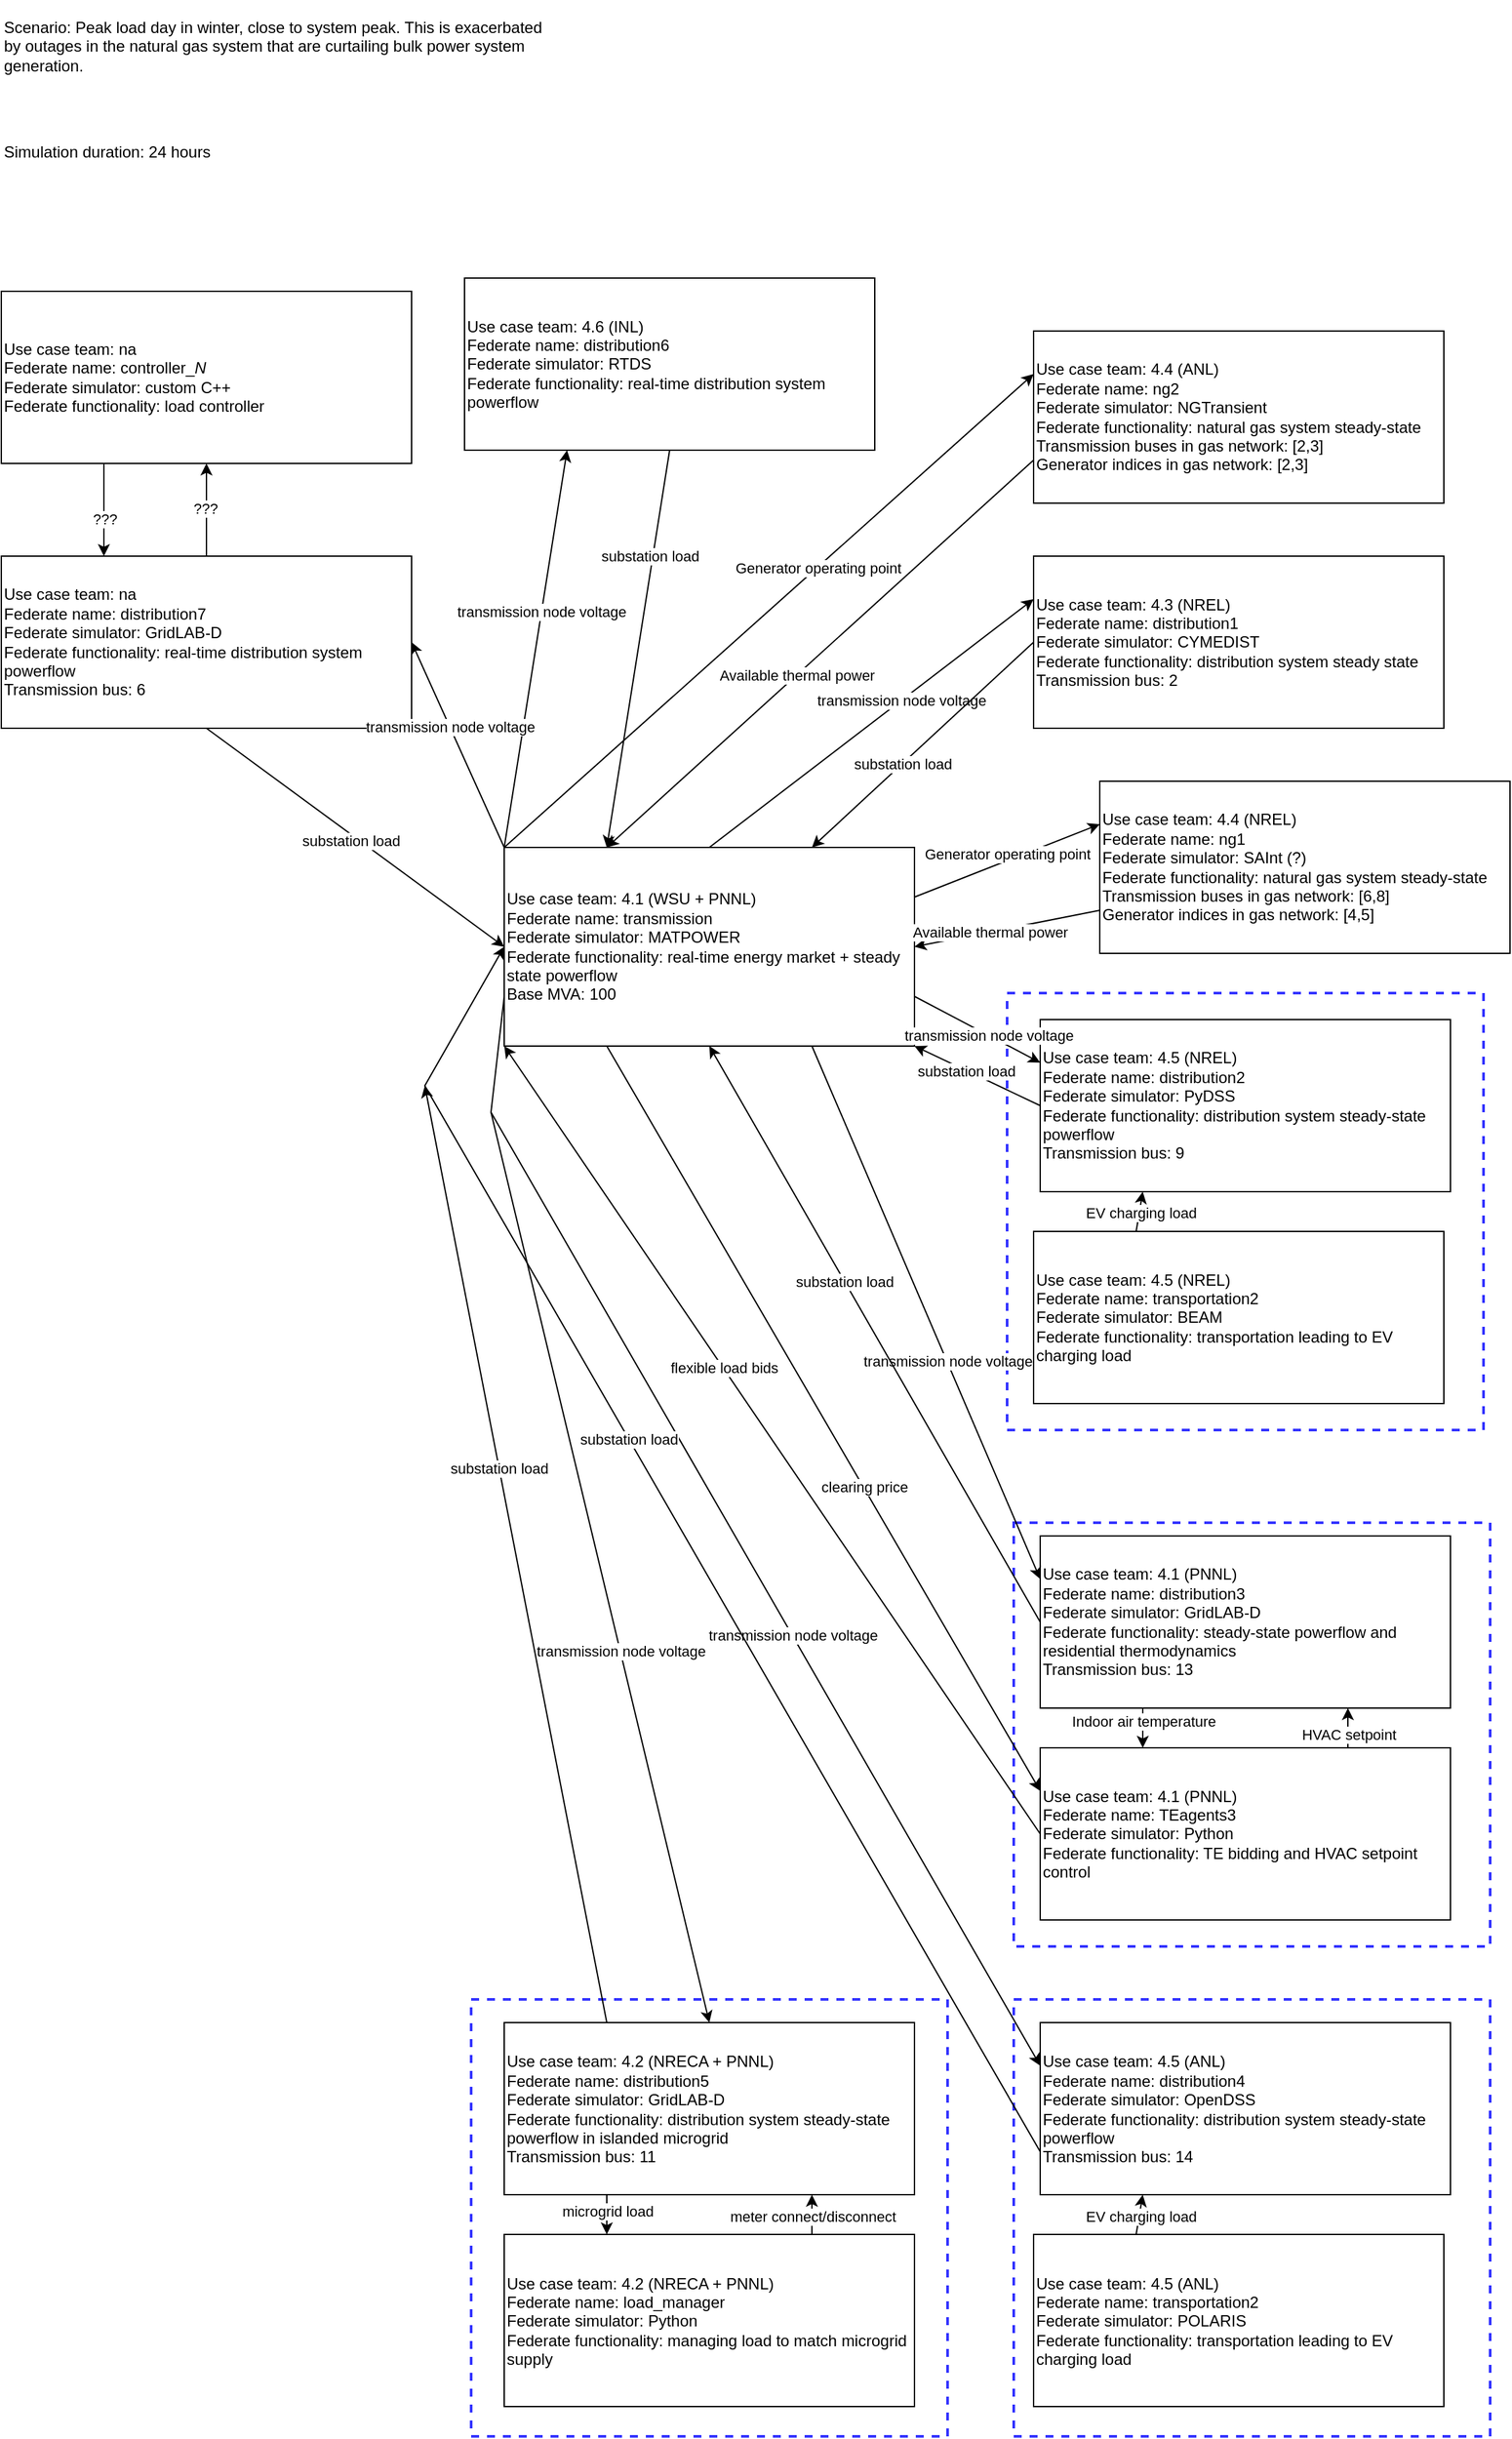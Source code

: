 <mxfile version="20.2.3" type="device"><diagram id="C5RBs43oDa-KdzZeNtuy" name="Page-1"><mxGraphModel dx="1349" dy="1199" grid="1" gridSize="10" guides="1" tooltips="1" connect="1" arrows="1" fold="1" page="1" pageScale="1" pageWidth="1200" pageHeight="1920" math="0" shadow="0"><root><mxCell id="WIyWlLk6GJQsqaUBKTNV-0"/><mxCell id="WIyWlLk6GJQsqaUBKTNV-1" parent="WIyWlLk6GJQsqaUBKTNV-0"/><mxCell id="6RVuMDeWvO8JNdn8MoLl-1" value="" style="rounded=0;whiteSpace=wrap;html=1;dashed=1;fillColor=none;strokeColor=#3333FF;strokeWidth=2;" parent="WIyWlLk6GJQsqaUBKTNV-1" vertex="1"><mxGeometry x="785" y="1540" width="360" height="330" as="geometry"/></mxCell><mxCell id="ZG5moAksp9ta5o2CnKI4-43" value="" style="rounded=0;whiteSpace=wrap;html=1;dashed=1;fillColor=none;strokeColor=#3333FF;strokeWidth=2;" parent="WIyWlLk6GJQsqaUBKTNV-1" vertex="1"><mxGeometry x="375" y="1540" width="360" height="330" as="geometry"/></mxCell><mxCell id="ZG5moAksp9ta5o2CnKI4-33" value="" style="rounded=0;whiteSpace=wrap;html=1;dashed=1;fillColor=none;strokeColor=#3333FF;strokeWidth=2;" parent="WIyWlLk6GJQsqaUBKTNV-1" vertex="1"><mxGeometry x="785" y="1180" width="360" height="320" as="geometry"/></mxCell><mxCell id="ZG5moAksp9ta5o2CnKI4-32" value="" style="rounded=0;whiteSpace=wrap;html=1;dashed=1;fillColor=none;strokeColor=#3333FF;strokeWidth=2;" parent="WIyWlLk6GJQsqaUBKTNV-1" vertex="1"><mxGeometry x="780" y="780" width="360" height="330" as="geometry"/></mxCell><mxCell id="ZG5moAksp9ta5o2CnKI4-1" value="Use case team: 4.1 (WSU + PNNL)&lt;br&gt;Federate name: transmission&lt;br&gt;Federate simulator: MATPOWER&lt;br&gt;Federate functionality: real-time energy market + steady state powerflow&lt;br&gt;Base MVA: 100" style="rounded=0;whiteSpace=wrap;html=1;align=left;" parent="WIyWlLk6GJQsqaUBKTNV-1" vertex="1"><mxGeometry x="400" y="670" width="310" height="150" as="geometry"/></mxCell><mxCell id="ZG5moAksp9ta5o2CnKI4-2" value="Use case team: 4.3 (NREL)&lt;br&gt;Federate name: distribution1&lt;br&gt;Federate simulator: CYMEDIST&lt;br&gt;Federate functionality: distribution system steady state&lt;br&gt;Transmission bus: 2" style="rounded=0;whiteSpace=wrap;html=1;align=left;" parent="WIyWlLk6GJQsqaUBKTNV-1" vertex="1"><mxGeometry x="800" y="450" width="310" height="130" as="geometry"/></mxCell><mxCell id="ZG5moAksp9ta5o2CnKI4-3" value="Use case team: 4.4 (NREL)&lt;br&gt;Federate name: ng1&lt;br&gt;Federate simulator: SAInt (?)&lt;br&gt;Federate functionality: natural gas system steady-state&lt;br&gt;Transmission buses in gas network: [6,8]&lt;br&gt;Generator indices in gas network: [4,5]" style="rounded=0;whiteSpace=wrap;html=1;align=left;" parent="WIyWlLk6GJQsqaUBKTNV-1" vertex="1"><mxGeometry x="850" y="620" width="310" height="130" as="geometry"/></mxCell><mxCell id="ZG5moAksp9ta5o2CnKI4-4" value="Use case team: 4.5 (NREL)&lt;br&gt;Federate name: distribution2&lt;br&gt;Federate simulator: PyDSS&lt;br&gt;Federate functionality: distribution system steady-state powerflow&lt;br&gt;Transmission bus: 9" style="rounded=0;whiteSpace=wrap;html=1;align=left;" parent="WIyWlLk6GJQsqaUBKTNV-1" vertex="1"><mxGeometry x="805" y="800" width="310" height="130" as="geometry"/></mxCell><mxCell id="ZG5moAksp9ta5o2CnKI4-5" value="Use case team: 4.5 (NREL)&lt;br&gt;Federate name: transportation2&lt;br&gt;Federate simulator: BEAM&lt;br&gt;Federate functionality: transportation leading to EV charging load" style="rounded=0;whiteSpace=wrap;html=1;align=left;" parent="WIyWlLk6GJQsqaUBKTNV-1" vertex="1"><mxGeometry x="800" y="960" width="310" height="130" as="geometry"/></mxCell><mxCell id="ZG5moAksp9ta5o2CnKI4-6" value="" style="endArrow=classic;html=1;rounded=0;exitX=0.5;exitY=0;exitDx=0;exitDy=0;entryX=0;entryY=0.25;entryDx=0;entryDy=0;" parent="WIyWlLk6GJQsqaUBKTNV-1" source="ZG5moAksp9ta5o2CnKI4-1" target="ZG5moAksp9ta5o2CnKI4-2" edge="1"><mxGeometry width="50" height="50" relative="1" as="geometry"><mxPoint x="810" y="480" as="sourcePoint"/><mxPoint x="860" y="430" as="targetPoint"/></mxGeometry></mxCell><mxCell id="ZG5moAksp9ta5o2CnKI4-7" value="transmission node voltage" style="edgeLabel;html=1;align=center;verticalAlign=middle;resizable=0;points=[];" parent="ZG5moAksp9ta5o2CnKI4-6" vertex="1" connectable="0"><mxGeometry x="0.184" relative="1" as="geometry"><mxPoint as="offset"/></mxGeometry></mxCell><mxCell id="ZG5moAksp9ta5o2CnKI4-8" value="" style="endArrow=classic;html=1;rounded=0;exitX=0;exitY=0.5;exitDx=0;exitDy=0;entryX=0.75;entryY=0;entryDx=0;entryDy=0;" parent="WIyWlLk6GJQsqaUBKTNV-1" source="ZG5moAksp9ta5o2CnKI4-2" target="ZG5moAksp9ta5o2CnKI4-1" edge="1"><mxGeometry width="50" height="50" relative="1" as="geometry"><mxPoint x="437.5" y="360" as="sourcePoint"/><mxPoint x="830" y="92.5" as="targetPoint"/></mxGeometry></mxCell><mxCell id="ZG5moAksp9ta5o2CnKI4-9" value="substation load" style="edgeLabel;html=1;align=center;verticalAlign=middle;resizable=0;points=[];" parent="ZG5moAksp9ta5o2CnKI4-8" vertex="1" connectable="0"><mxGeometry x="0.184" relative="1" as="geometry"><mxPoint as="offset"/></mxGeometry></mxCell><mxCell id="ZG5moAksp9ta5o2CnKI4-10" value="" style="endArrow=classic;html=1;rounded=0;exitX=1;exitY=0.25;exitDx=0;exitDy=0;entryX=0;entryY=0.25;entryDx=0;entryDy=0;" parent="WIyWlLk6GJQsqaUBKTNV-1" source="ZG5moAksp9ta5o2CnKI4-1" target="ZG5moAksp9ta5o2CnKI4-3" edge="1"><mxGeometry width="50" height="50" relative="1" as="geometry"><mxPoint x="437.5" y="360" as="sourcePoint"/><mxPoint x="830" y="92.5" as="targetPoint"/></mxGeometry></mxCell><mxCell id="ZG5moAksp9ta5o2CnKI4-11" value="Generator operating point" style="edgeLabel;html=1;align=center;verticalAlign=middle;resizable=0;points=[];" parent="ZG5moAksp9ta5o2CnKI4-10" vertex="1" connectable="0"><mxGeometry x="0.184" relative="1" as="geometry"><mxPoint x="-13" as="offset"/></mxGeometry></mxCell><mxCell id="ZG5moAksp9ta5o2CnKI4-12" value="" style="endArrow=classic;html=1;rounded=0;exitX=0;exitY=0.75;exitDx=0;exitDy=0;entryX=1;entryY=0.5;entryDx=0;entryDy=0;" parent="WIyWlLk6GJQsqaUBKTNV-1" source="ZG5moAksp9ta5o2CnKI4-3" target="ZG5moAksp9ta5o2CnKI4-1" edge="1"><mxGeometry width="50" height="50" relative="1" as="geometry"><mxPoint x="670" y="392.5" as="sourcePoint"/><mxPoint x="820" y="292.5" as="targetPoint"/></mxGeometry></mxCell><mxCell id="ZG5moAksp9ta5o2CnKI4-13" value="Available thermal power" style="edgeLabel;html=1;align=center;verticalAlign=middle;resizable=0;points=[];" parent="ZG5moAksp9ta5o2CnKI4-12" vertex="1" connectable="0"><mxGeometry x="0.184" relative="1" as="geometry"><mxPoint as="offset"/></mxGeometry></mxCell><mxCell id="ZG5moAksp9ta5o2CnKI4-14" value="" style="endArrow=classic;html=1;rounded=0;exitX=1;exitY=0.75;exitDx=0;exitDy=0;entryX=0;entryY=0.25;entryDx=0;entryDy=0;" parent="WIyWlLk6GJQsqaUBKTNV-1" source="ZG5moAksp9ta5o2CnKI4-1" target="ZG5moAksp9ta5o2CnKI4-4" edge="1"><mxGeometry width="50" height="50" relative="1" as="geometry"><mxPoint x="570" y="630" as="sourcePoint"/><mxPoint x="720" y="530" as="targetPoint"/></mxGeometry></mxCell><mxCell id="ZG5moAksp9ta5o2CnKI4-15" value="transmission node voltage" style="edgeLabel;html=1;align=center;verticalAlign=middle;resizable=0;points=[];" parent="ZG5moAksp9ta5o2CnKI4-14" vertex="1" connectable="0"><mxGeometry x="0.184" relative="1" as="geometry"><mxPoint as="offset"/></mxGeometry></mxCell><mxCell id="ZG5moAksp9ta5o2CnKI4-16" value="" style="endArrow=classic;html=1;rounded=0;exitX=0;exitY=0.5;exitDx=0;exitDy=0;entryX=1;entryY=1;entryDx=0;entryDy=0;" parent="WIyWlLk6GJQsqaUBKTNV-1" source="ZG5moAksp9ta5o2CnKI4-4" target="ZG5moAksp9ta5o2CnKI4-1" edge="1"><mxGeometry width="50" height="50" relative="1" as="geometry"><mxPoint x="800" y="537" as="sourcePoint"/><mxPoint x="650" y="604.5" as="targetPoint"/></mxGeometry></mxCell><mxCell id="ZG5moAksp9ta5o2CnKI4-17" value="substation load" style="edgeLabel;html=1;align=center;verticalAlign=middle;resizable=0;points=[];" parent="ZG5moAksp9ta5o2CnKI4-16" vertex="1" connectable="0"><mxGeometry x="0.184" relative="1" as="geometry"><mxPoint as="offset"/></mxGeometry></mxCell><mxCell id="ZG5moAksp9ta5o2CnKI4-20" value="" style="endArrow=classic;html=1;rounded=0;exitX=0.25;exitY=0;exitDx=0;exitDy=0;entryX=0.25;entryY=1;entryDx=0;entryDy=0;" parent="WIyWlLk6GJQsqaUBKTNV-1" source="ZG5moAksp9ta5o2CnKI4-5" target="ZG5moAksp9ta5o2CnKI4-4" edge="1"><mxGeometry width="50" height="50" relative="1" as="geometry"><mxPoint x="660" y="715" as="sourcePoint"/><mxPoint x="510" y="782.5" as="targetPoint"/></mxGeometry></mxCell><mxCell id="ZG5moAksp9ta5o2CnKI4-21" value="EV charging load" style="edgeLabel;html=1;align=center;verticalAlign=middle;resizable=0;points=[];" parent="ZG5moAksp9ta5o2CnKI4-20" vertex="1" connectable="0"><mxGeometry x="0.184" relative="1" as="geometry"><mxPoint y="4" as="offset"/></mxGeometry></mxCell><mxCell id="ZG5moAksp9ta5o2CnKI4-22" value="Use case team: 4.1 (PNNL)&lt;br&gt;Federate name: distribution3&lt;br&gt;Federate simulator: GridLAB-D&lt;br&gt;Federate functionality: steady-state powerflow and residential thermodynamics&lt;br&gt;Transmission bus: 13" style="rounded=0;whiteSpace=wrap;html=1;align=left;" parent="WIyWlLk6GJQsqaUBKTNV-1" vertex="1"><mxGeometry x="805" y="1190" width="310" height="130" as="geometry"/></mxCell><mxCell id="ZG5moAksp9ta5o2CnKI4-23" value="" style="endArrow=classic;html=1;rounded=0;exitX=0.75;exitY=1;exitDx=0;exitDy=0;entryX=0;entryY=0.25;entryDx=0;entryDy=0;" parent="WIyWlLk6GJQsqaUBKTNV-1" source="ZG5moAksp9ta5o2CnKI4-1" target="ZG5moAksp9ta5o2CnKI4-22" edge="1"><mxGeometry width="50" height="50" relative="1" as="geometry"><mxPoint x="350" y="872.5" as="sourcePoint"/><mxPoint x="742.5" y="605" as="targetPoint"/></mxGeometry></mxCell><mxCell id="ZG5moAksp9ta5o2CnKI4-24" value="transmission node voltage" style="edgeLabel;html=1;align=center;verticalAlign=middle;resizable=0;points=[];" parent="ZG5moAksp9ta5o2CnKI4-23" vertex="1" connectable="0"><mxGeometry x="0.184" relative="1" as="geometry"><mxPoint as="offset"/></mxGeometry></mxCell><mxCell id="ZG5moAksp9ta5o2CnKI4-25" value="" style="endArrow=classic;html=1;rounded=0;exitX=0;exitY=0.5;exitDx=0;exitDy=0;entryX=0.5;entryY=1;entryDx=0;entryDy=0;" parent="WIyWlLk6GJQsqaUBKTNV-1" source="ZG5moAksp9ta5o2CnKI4-22" target="ZG5moAksp9ta5o2CnKI4-1" edge="1"><mxGeometry width="50" height="50" relative="1" as="geometry"><mxPoint x="565" y="620" as="sourcePoint"/><mxPoint x="250" y="855" as="targetPoint"/></mxGeometry></mxCell><mxCell id="ZG5moAksp9ta5o2CnKI4-26" value="substation load" style="edgeLabel;html=1;align=center;verticalAlign=middle;resizable=0;points=[];" parent="ZG5moAksp9ta5o2CnKI4-25" vertex="1" connectable="0"><mxGeometry x="0.184" relative="1" as="geometry"><mxPoint as="offset"/></mxGeometry></mxCell><mxCell id="ZG5moAksp9ta5o2CnKI4-27" value="Use case team: 4.1 (PNNL)&lt;br&gt;Federate name: TEagents3&lt;br&gt;Federate simulator: Python&lt;br&gt;Federate functionality: TE bidding and HVAC setpoint control" style="rounded=0;whiteSpace=wrap;html=1;align=left;" parent="WIyWlLk6GJQsqaUBKTNV-1" vertex="1"><mxGeometry x="805" y="1350" width="310" height="130" as="geometry"/></mxCell><mxCell id="ZG5moAksp9ta5o2CnKI4-28" value="" style="endArrow=classic;html=1;rounded=0;exitX=0.25;exitY=1;exitDx=0;exitDy=0;entryX=0;entryY=0.25;entryDx=0;entryDy=0;" parent="WIyWlLk6GJQsqaUBKTNV-1" source="ZG5moAksp9ta5o2CnKI4-1" target="ZG5moAksp9ta5o2CnKI4-27" edge="1"><mxGeometry width="50" height="50" relative="1" as="geometry"><mxPoint x="467.5" y="560" as="sourcePoint"/><mxPoint x="695" y="882.5" as="targetPoint"/></mxGeometry></mxCell><mxCell id="ZG5moAksp9ta5o2CnKI4-29" value="clearing price" style="edgeLabel;html=1;align=center;verticalAlign=middle;resizable=0;points=[];" parent="ZG5moAksp9ta5o2CnKI4-28" vertex="1" connectable="0"><mxGeometry x="0.184" relative="1" as="geometry"><mxPoint as="offset"/></mxGeometry></mxCell><mxCell id="ZG5moAksp9ta5o2CnKI4-30" value="" style="endArrow=classic;html=1;rounded=0;exitX=0;exitY=0.5;exitDx=0;exitDy=0;entryX=0;entryY=1;entryDx=0;entryDy=0;" parent="WIyWlLk6GJQsqaUBKTNV-1" source="ZG5moAksp9ta5o2CnKI4-27" target="ZG5moAksp9ta5o2CnKI4-1" edge="1"><mxGeometry width="50" height="50" relative="1" as="geometry"><mxPoint x="695" y="915" as="sourcePoint"/><mxPoint x="390" y="560" as="targetPoint"/></mxGeometry></mxCell><mxCell id="ZG5moAksp9ta5o2CnKI4-31" value="flexible load bids" style="edgeLabel;html=1;align=center;verticalAlign=middle;resizable=0;points=[];" parent="ZG5moAksp9ta5o2CnKI4-30" vertex="1" connectable="0"><mxGeometry x="0.184" relative="1" as="geometry"><mxPoint as="offset"/></mxGeometry></mxCell><mxCell id="ZG5moAksp9ta5o2CnKI4-34" value="" style="endArrow=classic;html=1;rounded=0;entryX=0.25;entryY=0;entryDx=0;entryDy=0;exitX=0.25;exitY=1;exitDx=0;exitDy=0;" parent="WIyWlLk6GJQsqaUBKTNV-1" source="ZG5moAksp9ta5o2CnKI4-22" target="ZG5moAksp9ta5o2CnKI4-27" edge="1"><mxGeometry width="50" height="50" relative="1" as="geometry"><mxPoint x="580" y="1080" as="sourcePoint"/><mxPoint x="820" y="972.5" as="targetPoint"/></mxGeometry></mxCell><mxCell id="ZG5moAksp9ta5o2CnKI4-35" value="Indoor air temperature" style="edgeLabel;html=1;align=center;verticalAlign=middle;resizable=0;points=[];" parent="ZG5moAksp9ta5o2CnKI4-34" vertex="1" connectable="0"><mxGeometry x="0.184" relative="1" as="geometry"><mxPoint y="-8" as="offset"/></mxGeometry></mxCell><mxCell id="ZG5moAksp9ta5o2CnKI4-36" value="" style="endArrow=classic;html=1;rounded=0;entryX=0.75;entryY=1;entryDx=0;entryDy=0;exitX=0.75;exitY=0;exitDx=0;exitDy=0;" parent="WIyWlLk6GJQsqaUBKTNV-1" source="ZG5moAksp9ta5o2CnKI4-27" target="ZG5moAksp9ta5o2CnKI4-22" edge="1"><mxGeometry width="50" height="50" relative="1" as="geometry"><mxPoint x="1042.5" y="940" as="sourcePoint"/><mxPoint x="1042.5" y="910" as="targetPoint"/></mxGeometry></mxCell><mxCell id="ZG5moAksp9ta5o2CnKI4-37" value="HVAC setpoint" style="edgeLabel;html=1;align=center;verticalAlign=middle;resizable=0;points=[];" parent="ZG5moAksp9ta5o2CnKI4-36" vertex="1" connectable="0"><mxGeometry x="0.184" relative="1" as="geometry"><mxPoint y="8" as="offset"/></mxGeometry></mxCell><mxCell id="ZG5moAksp9ta5o2CnKI4-38" value="Use case team: 4.4 (ANL)&lt;br&gt;Federate name: ng2&lt;br&gt;Federate simulator: NGTransient&lt;br&gt;Federate functionality: natural gas system steady-state&lt;br&gt;Transmission buses in gas network: [2,3]&lt;br&gt;Generator indices in gas network: [2,3]" style="rounded=0;whiteSpace=wrap;html=1;align=left;" parent="WIyWlLk6GJQsqaUBKTNV-1" vertex="1"><mxGeometry x="800" y="280" width="310" height="130" as="geometry"/></mxCell><mxCell id="ZG5moAksp9ta5o2CnKI4-39" value="" style="endArrow=classic;html=1;rounded=0;exitX=0;exitY=0;exitDx=0;exitDy=0;entryX=0;entryY=0.25;entryDx=0;entryDy=0;" parent="WIyWlLk6GJQsqaUBKTNV-1" source="ZG5moAksp9ta5o2CnKI4-1" target="ZG5moAksp9ta5o2CnKI4-38" edge="1"><mxGeometry width="50" height="50" relative="1" as="geometry"><mxPoint x="440" y="495" as="sourcePoint"/><mxPoint x="760" y="380" as="targetPoint"/></mxGeometry></mxCell><mxCell id="ZG5moAksp9ta5o2CnKI4-40" value="Generator operating point" style="edgeLabel;html=1;align=center;verticalAlign=middle;resizable=0;points=[];" parent="ZG5moAksp9ta5o2CnKI4-39" vertex="1" connectable="0"><mxGeometry x="0.184" relative="1" as="geometry"><mxPoint as="offset"/></mxGeometry></mxCell><mxCell id="ZG5moAksp9ta5o2CnKI4-41" value="" style="endArrow=classic;html=1;rounded=0;exitX=0;exitY=0.75;exitDx=0;exitDy=0;entryX=0.25;entryY=0;entryDx=0;entryDy=0;" parent="WIyWlLk6GJQsqaUBKTNV-1" source="ZG5moAksp9ta5o2CnKI4-38" target="ZG5moAksp9ta5o2CnKI4-1" edge="1"><mxGeometry width="50" height="50" relative="1" as="geometry"><mxPoint x="595" y="505" as="sourcePoint"/><mxPoint x="440" y="490" as="targetPoint"/></mxGeometry></mxCell><mxCell id="ZG5moAksp9ta5o2CnKI4-42" value="Available thermal power" style="edgeLabel;html=1;align=center;verticalAlign=middle;resizable=0;points=[];" parent="ZG5moAksp9ta5o2CnKI4-41" vertex="1" connectable="0"><mxGeometry x="0.184" relative="1" as="geometry"><mxPoint x="11" y="-11" as="offset"/></mxGeometry></mxCell><mxCell id="ZG5moAksp9ta5o2CnKI4-46" value="Use case team: 4.5 (ANL)&lt;br&gt;Federate name: distribution4&lt;br&gt;Federate simulator: OpenDSS&lt;br&gt;Federate functionality: distribution system steady-state powerflow&lt;br&gt;Transmission bus: 14" style="rounded=0;whiteSpace=wrap;html=1;align=left;" parent="WIyWlLk6GJQsqaUBKTNV-1" vertex="1"><mxGeometry x="805" y="1557.5" width="310" height="130" as="geometry"/></mxCell><mxCell id="ZG5moAksp9ta5o2CnKI4-47" value="Use case team: 4.5 (ANL)&lt;br&gt;Federate name: transportation2&lt;br&gt;Federate simulator: POLARIS&lt;br&gt;Federate functionality: transportation leading to EV charging load" style="rounded=0;whiteSpace=wrap;html=1;align=left;" parent="WIyWlLk6GJQsqaUBKTNV-1" vertex="1"><mxGeometry x="800" y="1717.5" width="310" height="130" as="geometry"/></mxCell><mxCell id="ZG5moAksp9ta5o2CnKI4-48" value="" style="endArrow=classic;html=1;rounded=0;exitX=0;exitY=0.75;exitDx=0;exitDy=0;entryX=0;entryY=0.25;entryDx=0;entryDy=0;" parent="WIyWlLk6GJQsqaUBKTNV-1" source="ZG5moAksp9ta5o2CnKI4-1" target="ZG5moAksp9ta5o2CnKI4-46" edge="1"><mxGeometry width="50" height="50" relative="1" as="geometry"><mxPoint x="710" y="1540" as="sourcePoint"/><mxPoint x="720" y="1287.5" as="targetPoint"/><Array as="points"><mxPoint x="390" y="870"/></Array></mxGeometry></mxCell><mxCell id="ZG5moAksp9ta5o2CnKI4-49" value="transmission node voltage" style="edgeLabel;html=1;align=center;verticalAlign=middle;resizable=0;points=[];" parent="ZG5moAksp9ta5o2CnKI4-48" vertex="1" connectable="0"><mxGeometry x="0.184" relative="1" as="geometry"><mxPoint as="offset"/></mxGeometry></mxCell><mxCell id="ZG5moAksp9ta5o2CnKI4-50" value="" style="endArrow=classic;html=1;rounded=0;exitX=0;exitY=0.75;exitDx=0;exitDy=0;entryX=0;entryY=0.5;entryDx=0;entryDy=0;" parent="WIyWlLk6GJQsqaUBKTNV-1" source="ZG5moAksp9ta5o2CnKI4-46" target="ZG5moAksp9ta5o2CnKI4-1" edge="1"><mxGeometry width="50" height="50" relative="1" as="geometry"><mxPoint x="800" y="1294.5" as="sourcePoint"/><mxPoint x="710" y="1577.5" as="targetPoint"/><Array as="points"><mxPoint x="340" y="850"/></Array></mxGeometry></mxCell><mxCell id="ZG5moAksp9ta5o2CnKI4-51" value="substation load" style="edgeLabel;html=1;align=center;verticalAlign=middle;resizable=0;points=[];" parent="ZG5moAksp9ta5o2CnKI4-50" vertex="1" connectable="0"><mxGeometry x="0.184" relative="1" as="geometry"><mxPoint as="offset"/></mxGeometry></mxCell><mxCell id="ZG5moAksp9ta5o2CnKI4-52" value="" style="endArrow=classic;html=1;rounded=0;exitX=0.25;exitY=0;exitDx=0;exitDy=0;entryX=0.25;entryY=1;entryDx=0;entryDy=0;" parent="WIyWlLk6GJQsqaUBKTNV-1" source="ZG5moAksp9ta5o2CnKI4-47" target="ZG5moAksp9ta5o2CnKI4-46" edge="1"><mxGeometry width="50" height="50" relative="1" as="geometry"><mxPoint x="660" y="1472.5" as="sourcePoint"/><mxPoint x="510" y="1540" as="targetPoint"/></mxGeometry></mxCell><mxCell id="ZG5moAksp9ta5o2CnKI4-53" value="EV charging load" style="edgeLabel;html=1;align=center;verticalAlign=middle;resizable=0;points=[];" parent="ZG5moAksp9ta5o2CnKI4-52" vertex="1" connectable="0"><mxGeometry x="0.184" relative="1" as="geometry"><mxPoint y="4" as="offset"/></mxGeometry></mxCell><mxCell id="ZG5moAksp9ta5o2CnKI4-57" value="&lt;span style=&quot;&quot;&gt;Scenario: Peak load day in winter, close to system peak. This is exacerbated by outages in the natural gas system that are curtailing bulk power system generation.&lt;/span&gt;" style="text;html=1;strokeColor=none;fillColor=none;align=left;verticalAlign=middle;whiteSpace=wrap;rounded=0;dashed=1;" parent="WIyWlLk6GJQsqaUBKTNV-1" vertex="1"><mxGeometry x="20" y="30" width="410" height="70" as="geometry"/></mxCell><mxCell id="ZG5moAksp9ta5o2CnKI4-58" value="&lt;span style=&quot;&quot;&gt;Simulation duration: 24 hours&lt;br&gt;&lt;/span&gt;" style="text;html=1;strokeColor=none;fillColor=none;align=left;verticalAlign=middle;whiteSpace=wrap;rounded=0;dashed=1;" parent="WIyWlLk6GJQsqaUBKTNV-1" vertex="1"><mxGeometry x="20" y="110" width="410" height="70" as="geometry"/></mxCell><mxCell id="6RVuMDeWvO8JNdn8MoLl-0" value="Use case team: 4.2 (NRECA + PNNL)&lt;br&gt;Federate name: distribution5&lt;br&gt;Federate simulator: GridLAB-D&lt;br&gt;Federate functionality: distribution system steady-state powerflow in islanded microgrid&lt;br&gt;Transmission bus: 11" style="rounded=0;whiteSpace=wrap;html=1;align=left;" parent="WIyWlLk6GJQsqaUBKTNV-1" vertex="1"><mxGeometry x="400" y="1557.5" width="310" height="130" as="geometry"/></mxCell><mxCell id="6RVuMDeWvO8JNdn8MoLl-2" value="Use case team: 4.2 (NRECA + PNNL)&lt;br&gt;Federate name: load_manager&lt;br&gt;Federate simulator: Python&lt;br&gt;Federate functionality: managing load to match microgrid supply" style="rounded=0;whiteSpace=wrap;html=1;align=left;" parent="WIyWlLk6GJQsqaUBKTNV-1" vertex="1"><mxGeometry x="400" y="1717.5" width="310" height="130" as="geometry"/></mxCell><mxCell id="6RVuMDeWvO8JNdn8MoLl-3" value="" style="endArrow=classic;html=1;rounded=0;entryX=0.25;entryY=0;entryDx=0;entryDy=0;exitX=0.25;exitY=1;exitDx=0;exitDy=0;" parent="WIyWlLk6GJQsqaUBKTNV-1" source="6RVuMDeWvO8JNdn8MoLl-0" target="6RVuMDeWvO8JNdn8MoLl-2" edge="1"><mxGeometry width="50" height="50" relative="1" as="geometry"><mxPoint x="633" y="1690" as="sourcePoint"/><mxPoint x="632.5" y="1710" as="targetPoint"/></mxGeometry></mxCell><mxCell id="6RVuMDeWvO8JNdn8MoLl-4" value="microgrid load" style="edgeLabel;html=1;align=center;verticalAlign=middle;resizable=0;points=[];" parent="6RVuMDeWvO8JNdn8MoLl-3" vertex="1" connectable="0"><mxGeometry x="0.184" relative="1" as="geometry"><mxPoint y="-6" as="offset"/></mxGeometry></mxCell><mxCell id="6RVuMDeWvO8JNdn8MoLl-5" value="" style="endArrow=classic;html=1;rounded=0;entryX=0.75;entryY=1;entryDx=0;entryDy=0;exitX=0.75;exitY=0;exitDx=0;exitDy=0;" parent="WIyWlLk6GJQsqaUBKTNV-1" source="6RVuMDeWvO8JNdn8MoLl-2" target="6RVuMDeWvO8JNdn8MoLl-0" edge="1"><mxGeometry width="50" height="50" relative="1" as="geometry"><mxPoint x="1057.5" y="1370" as="sourcePoint"/><mxPoint x="1057.5" y="1340" as="targetPoint"/></mxGeometry></mxCell><mxCell id="6RVuMDeWvO8JNdn8MoLl-6" value="meter connect/disconnect" style="edgeLabel;html=1;align=center;verticalAlign=middle;resizable=0;points=[];" parent="6RVuMDeWvO8JNdn8MoLl-5" vertex="1" connectable="0"><mxGeometry x="0.184" relative="1" as="geometry"><mxPoint y="4" as="offset"/></mxGeometry></mxCell><mxCell id="6RVuMDeWvO8JNdn8MoLl-7" value="" style="endArrow=classic;html=1;rounded=0;exitX=0.25;exitY=0;exitDx=0;exitDy=0;" parent="WIyWlLk6GJQsqaUBKTNV-1" source="6RVuMDeWvO8JNdn8MoLl-0" edge="1"><mxGeometry width="50" height="50" relative="1" as="geometry"><mxPoint x="815" y="1665" as="sourcePoint"/><mxPoint x="340" y="850" as="targetPoint"/></mxGeometry></mxCell><mxCell id="6RVuMDeWvO8JNdn8MoLl-8" value="substation load" style="edgeLabel;html=1;align=center;verticalAlign=middle;resizable=0;points=[];" parent="6RVuMDeWvO8JNdn8MoLl-7" vertex="1" connectable="0"><mxGeometry x="0.184" relative="1" as="geometry"><mxPoint as="offset"/></mxGeometry></mxCell><mxCell id="6RVuMDeWvO8JNdn8MoLl-9" value="" style="endArrow=classic;html=1;rounded=0;entryX=0.5;entryY=0;entryDx=0;entryDy=0;" parent="WIyWlLk6GJQsqaUBKTNV-1" target="6RVuMDeWvO8JNdn8MoLl-0" edge="1"><mxGeometry width="50" height="50" relative="1" as="geometry"><mxPoint x="390" y="870" as="sourcePoint"/><mxPoint x="815" y="1600" as="targetPoint"/></mxGeometry></mxCell><mxCell id="6RVuMDeWvO8JNdn8MoLl-10" value="transmission node voltage" style="edgeLabel;html=1;align=center;verticalAlign=middle;resizable=0;points=[];" parent="6RVuMDeWvO8JNdn8MoLl-9" vertex="1" connectable="0"><mxGeometry x="0.184" relative="1" as="geometry"><mxPoint as="offset"/></mxGeometry></mxCell><mxCell id="UTjfeCBuWh3h_UTqT7Jq-0" value="Use case team: 4.6 (INL)&lt;br&gt;Federate name: distribution6&lt;br&gt;Federate simulator: RTDS&lt;br&gt;Federate functionality: real-time distribution system powerflow&lt;br&gt;" style="rounded=0;whiteSpace=wrap;html=1;align=left;" parent="WIyWlLk6GJQsqaUBKTNV-1" vertex="1"><mxGeometry x="370" y="240" width="310" height="130" as="geometry"/></mxCell><mxCell id="UTjfeCBuWh3h_UTqT7Jq-1" value="" style="endArrow=classic;html=1;rounded=0;exitX=0;exitY=0;exitDx=0;exitDy=0;entryX=0.25;entryY=1;entryDx=0;entryDy=0;" parent="WIyWlLk6GJQsqaUBKTNV-1" source="ZG5moAksp9ta5o2CnKI4-1" target="UTjfeCBuWh3h_UTqT7Jq-0" edge="1"><mxGeometry width="50" height="50" relative="1" as="geometry"><mxPoint x="565" y="680" as="sourcePoint"/><mxPoint x="810" y="492.5" as="targetPoint"/></mxGeometry></mxCell><mxCell id="UTjfeCBuWh3h_UTqT7Jq-2" value="transmission node voltage" style="edgeLabel;html=1;align=center;verticalAlign=middle;resizable=0;points=[];" parent="UTjfeCBuWh3h_UTqT7Jq-1" vertex="1" connectable="0"><mxGeometry x="0.184" relative="1" as="geometry"><mxPoint as="offset"/></mxGeometry></mxCell><mxCell id="UTjfeCBuWh3h_UTqT7Jq-3" value="" style="endArrow=classic;html=1;rounded=0;exitX=0.5;exitY=1;exitDx=0;exitDy=0;entryX=0.25;entryY=0;entryDx=0;entryDy=0;" parent="WIyWlLk6GJQsqaUBKTNV-1" source="UTjfeCBuWh3h_UTqT7Jq-0" target="ZG5moAksp9ta5o2CnKI4-1" edge="1"><mxGeometry width="50" height="50" relative="1" as="geometry"><mxPoint x="810" y="525" as="sourcePoint"/><mxPoint x="480" y="660" as="targetPoint"/></mxGeometry></mxCell><mxCell id="UTjfeCBuWh3h_UTqT7Jq-4" value="substation load" style="edgeLabel;html=1;align=center;verticalAlign=middle;resizable=0;points=[];" parent="UTjfeCBuWh3h_UTqT7Jq-3" vertex="1" connectable="0"><mxGeometry x="0.184" relative="1" as="geometry"><mxPoint x="13" y="-98" as="offset"/></mxGeometry></mxCell><mxCell id="esGSAPxnng82cYPY9z46-0" value="Use case team: na&lt;br&gt;Federate name: distribution7&lt;br&gt;Federate simulator: GridLAB-D&lt;br&gt;Federate functionality: real-time distribution system powerflow&lt;br&gt;Transmission bus: 6" style="rounded=0;whiteSpace=wrap;html=1;align=left;" vertex="1" parent="WIyWlLk6GJQsqaUBKTNV-1"><mxGeometry x="20" y="450" width="310" height="130" as="geometry"/></mxCell><mxCell id="esGSAPxnng82cYPY9z46-1" value="Use case team: na&lt;br&gt;Federate name: controller_&lt;i&gt;N&lt;/i&gt;&lt;br&gt;Federate simulator: custom C++&lt;br&gt;Federate functionality: load controller&lt;br&gt;" style="rounded=0;whiteSpace=wrap;html=1;align=left;" vertex="1" parent="WIyWlLk6GJQsqaUBKTNV-1"><mxGeometry x="20" y="250" width="310" height="130" as="geometry"/></mxCell><mxCell id="esGSAPxnng82cYPY9z46-2" value="" style="endArrow=classic;html=1;rounded=0;entryX=0.25;entryY=0;entryDx=0;entryDy=0;exitX=0.25;exitY=1;exitDx=0;exitDy=0;" edge="1" parent="WIyWlLk6GJQsqaUBKTNV-1" source="esGSAPxnng82cYPY9z46-1" target="esGSAPxnng82cYPY9z46-0"><mxGeometry width="50" height="50" relative="1" as="geometry"><mxPoint x="410" y="680" as="sourcePoint"/><mxPoint x="457.5" y="380" as="targetPoint"/></mxGeometry></mxCell><mxCell id="esGSAPxnng82cYPY9z46-3" value="???" style="edgeLabel;html=1;align=center;verticalAlign=middle;resizable=0;points=[];" vertex="1" connectable="0" parent="esGSAPxnng82cYPY9z46-2"><mxGeometry x="0.184" relative="1" as="geometry"><mxPoint as="offset"/></mxGeometry></mxCell><mxCell id="esGSAPxnng82cYPY9z46-4" value="" style="endArrow=classic;html=1;rounded=0;exitX=0.5;exitY=0;exitDx=0;exitDy=0;entryX=0.5;entryY=1;entryDx=0;entryDy=0;" edge="1" parent="WIyWlLk6GJQsqaUBKTNV-1" source="esGSAPxnng82cYPY9z46-0" target="esGSAPxnng82cYPY9z46-1"><mxGeometry width="50" height="50" relative="1" as="geometry"><mxPoint x="347.5" y="310" as="sourcePoint"/><mxPoint x="300" y="610" as="targetPoint"/></mxGeometry></mxCell><mxCell id="esGSAPxnng82cYPY9z46-6" value="???" style="edgeLabel;html=1;align=center;verticalAlign=middle;resizable=0;points=[];" vertex="1" connectable="0" parent="esGSAPxnng82cYPY9z46-4"><mxGeometry x="0.029" y="1" relative="1" as="geometry"><mxPoint as="offset"/></mxGeometry></mxCell><mxCell id="esGSAPxnng82cYPY9z46-7" value="" style="endArrow=classic;html=1;rounded=0;exitX=0;exitY=0;exitDx=0;exitDy=0;entryX=1;entryY=0.5;entryDx=0;entryDy=0;" edge="1" parent="WIyWlLk6GJQsqaUBKTNV-1" source="ZG5moAksp9ta5o2CnKI4-1" target="esGSAPxnng82cYPY9z46-0"><mxGeometry width="50" height="50" relative="1" as="geometry"><mxPoint x="201.25" y="860" as="sourcePoint"/><mxPoint x="248.75" y="560" as="targetPoint"/></mxGeometry></mxCell><mxCell id="esGSAPxnng82cYPY9z46-8" value="transmission node voltage" style="edgeLabel;html=1;align=center;verticalAlign=middle;resizable=0;points=[];" vertex="1" connectable="0" parent="esGSAPxnng82cYPY9z46-7"><mxGeometry x="0.184" relative="1" as="geometry"><mxPoint as="offset"/></mxGeometry></mxCell><mxCell id="esGSAPxnng82cYPY9z46-9" value="" style="endArrow=classic;html=1;rounded=0;exitX=0.5;exitY=1;exitDx=0;exitDy=0;entryX=0;entryY=0.5;entryDx=0;entryDy=0;" edge="1" parent="WIyWlLk6GJQsqaUBKTNV-1" source="esGSAPxnng82cYPY9z46-0" target="ZG5moAksp9ta5o2CnKI4-1"><mxGeometry width="50" height="50" relative="1" as="geometry"><mxPoint x="187.5" y="640" as="sourcePoint"/><mxPoint x="140" y="940" as="targetPoint"/></mxGeometry></mxCell><mxCell id="esGSAPxnng82cYPY9z46-11" value="substation load" style="edgeLabel;html=1;align=center;verticalAlign=middle;resizable=0;points=[];" vertex="1" connectable="0" parent="esGSAPxnng82cYPY9z46-9"><mxGeometry x="-0.01" y="-4" relative="1" as="geometry"><mxPoint as="offset"/></mxGeometry></mxCell></root></mxGraphModel></diagram></mxfile>